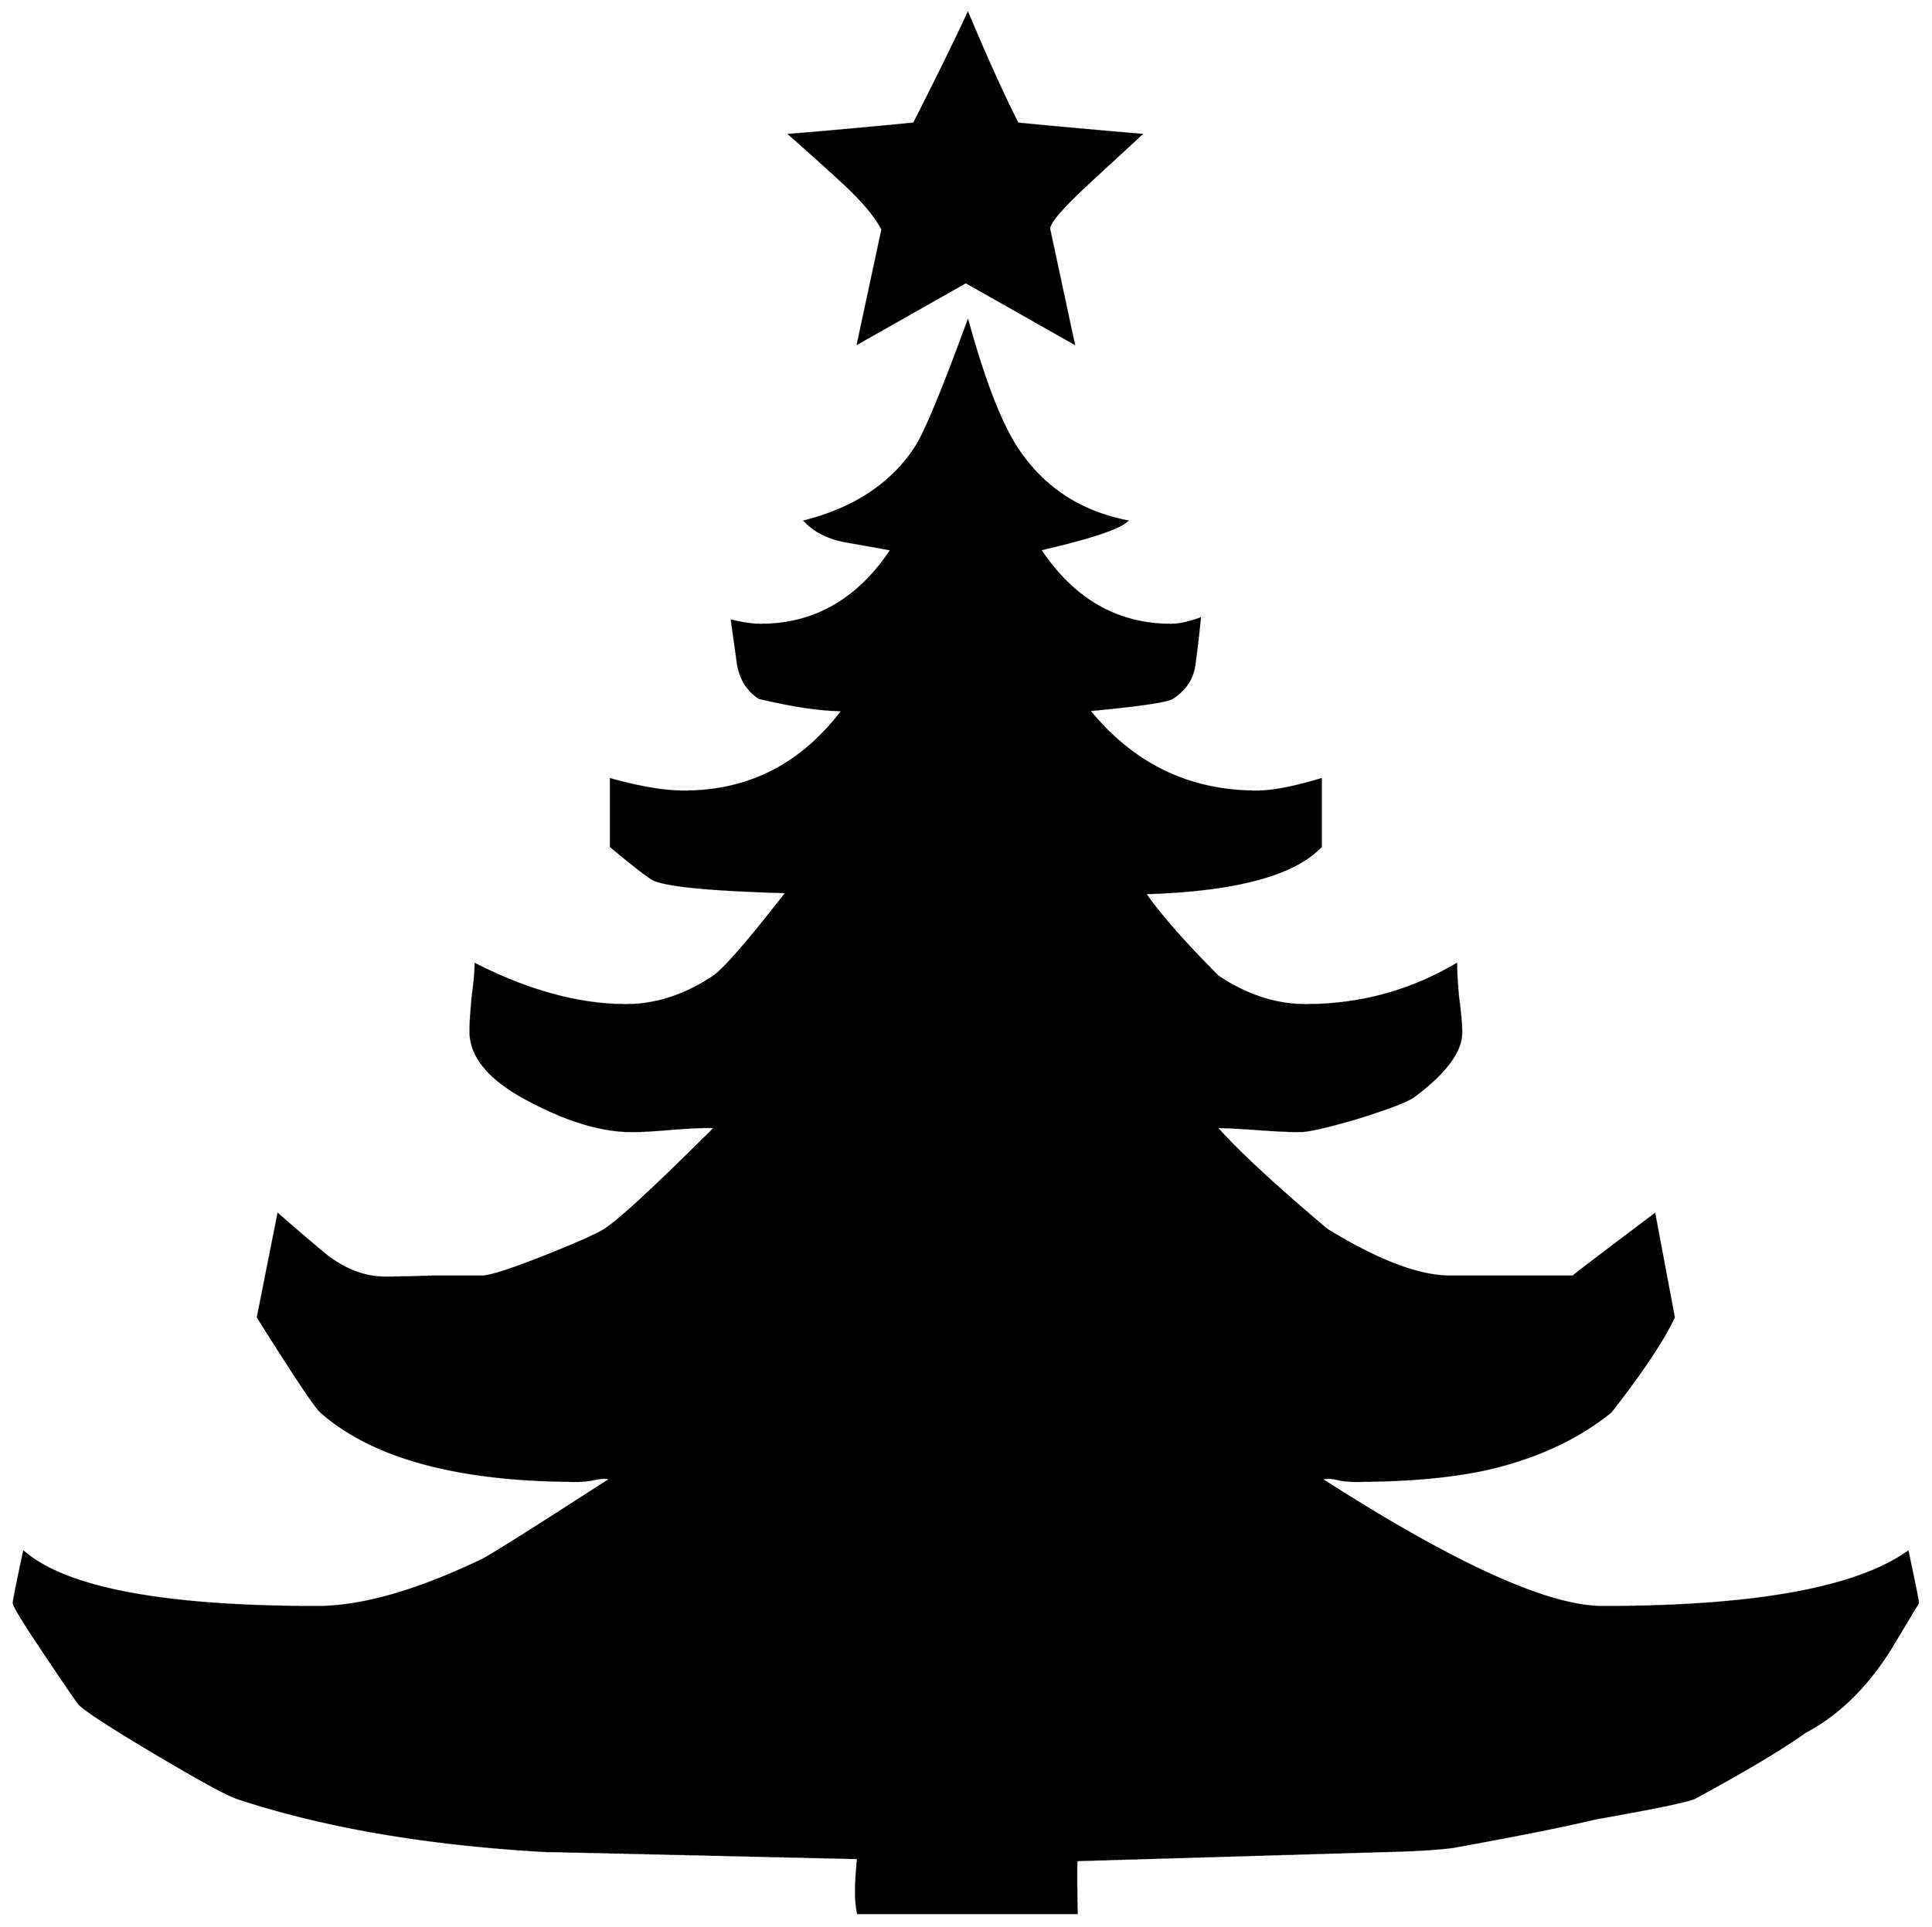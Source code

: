 


\begin{tikzpicture}[y=0.80pt, x=0.80pt, yscale=-1.0, xscale=1.0, inner sep=0pt, outer sep=0pt]
\begin{scope}[shift={(100.0,1701.0)},nonzero rule]
  \path[draw=.,fill=.,line width=1.600pt] (1190.0,-1392.0) ..
    controls (1173.333,-1376.667) and (1156.333,-1361.0) ..
    (1139.0,-1345.0) .. controls (1111.667,-1319.667) and
    (1098.667,-1304.333) .. (1100.0,-1299.0) -- (1124.0,-1187.0) --
    (1018.0,-1247.0) -- (912.0,-1187.0) -- (936.0,-1299.0) ..
    controls (928.667,-1313.0) and (914.667,-1329.333) ..
    (894.0,-1348.0) .. controls (878.0,-1362.667) and
    (861.667,-1377.333) .. (845.0,-1392.0) .. controls
    (871.0,-1394.0) and (911.667,-1397.667) .. (967.0,-1403.0) ..
    controls (990.333,-1449.0) and (1008.0,-1485.0) ..
    (1020.0,-1511.0) .. controls (1039.333,-1465.0) and
    (1055.667,-1429.0) .. (1069.0,-1403.0) .. controls
    (1095.667,-1400.333) and (1136.0,-1396.667) .. (1190.0,-1392.0) --
    cycle(1954.0,52.0) .. controls (1954.0,52.0) and
    (1946.0,65.333) .. (1930.0,92.0) .. controls (1906.0,132.0)
    and (1877.0,161.0) .. (1843.0,179.0) .. controls
    (1819.667,195.667) and (1783.333,217.333) .. (1734.0,244.0) ..
    controls (1726.0,247.333) and (1693.667,254.0) .. (1637.0,264.0)
    .. controls (1606.333,271.333) and (1559.667,280.667) ..
    (1497.0,292.0) .. controls (1481.667,294.0) and (1460.333,295.333)
    .. (1433.0,296.0) -- (1127.0,305.0) .. controls
    (1126.333,307.667) and (1126.333,325.0) .. (1127.0,357.0) --
    (912.0,357.0) .. controls (910.667,351.0) and (910.0,344.0) ..
    (910.0,336.0) .. controls (910.0,328.0) and (910.667,317.0) ..
    (912.0,303.0) .. controls (710.667,298.333) and (608.0,296.0) ..
    (604.0,296.0) .. controls (487.333,289.333) and (386.667,272.0) ..
    (302.0,244.0) .. controls (292.0,240.667) and (265.667,226.333) ..
    (223.0,201.0) .. controls (180.333,175.667) and (155.0,159.333) ..
    (147.0,152.0) .. controls (145.0,150.0) and (131.333,130.0) ..
    (106.0,92.0) .. controls (90.0,68.0) and (82.0,54.667) ..
    (82.0,52.0) .. controls (82.0,50.0) and (85.333,33.333) ..
    (92.0,2.0) .. controls (134.0,38.0) and (230.0,56.0) ..
    (380.0,56.0) .. controls (424.0,56.0) and (478.0,40.667) ..
    (542.0,10.0) .. controls (549.333,6.667) and (591.667,-20.0) ..
    (669.0,-70.0) .. controls (667.667,-70.667) and (665.333,-71.0) ..
    (662.0,-71.0) .. controls (659.333,-71.0) and (655.0,-70.333) ..
    (649.0,-69.0) .. controls (643.667,-68.333) and (639.667,-68.0) ..
    (637.0,-68.0) .. controls (519.667,-68.0) and (435.333,-90.667) ..
    (384.0,-136.0) .. controls (378.667,-140.667) and (358.0,-171.667)
    .. (322.0,-229.0) -- (342.0,-330.0) .. controls
    (358.0,-316.0) and (374.0,-302.333) .. (390.0,-289.0) ..
    controls (408.667,-275.0) and (427.667,-268.0) .. (447.0,-268.0)
    .. controls (457.667,-268.0) and (473.333,-268.333) ..
    (494.0,-269.0) .. controls (515.333,-269.0) and (531.333,-269.0)
    .. (542.0,-269.0) .. controls (550.0,-269.0) and
    (570.0,-275.333) .. (602.0,-288.0) .. controls (634.0,-300.667)
    and (654.333,-309.667) .. (663.0,-315.0) .. controls
    (678.333,-325.0) and (714.667,-358.667) .. (772.0,-416.0) --
    (763.0,-416.0) .. controls (754.333,-416.0) and (742.0,-415.333)
    .. (726.0,-414.0) .. controls (710.0,-412.667) and
    (698.0,-412.0) .. (690.0,-412.0) .. controls (661.333,-412.0)
    and (629.0,-421.333) .. (593.0,-440.0) .. controls
    (551.667,-460.667) and (531.0,-484.0) .. (531.0,-510.0) ..
    controls (531.0,-517.333) and (531.667,-528.333) .. (533.0,-543.0)
    .. controls (535.0,-557.667) and (536.0,-568.667) ..
    (536.0,-576.0) .. controls (588.667,-549.333) and (638.0,-536.0)
    .. (684.0,-536.0) .. controls (713.333,-536.0) and
    (742.0,-545.333) .. (770.0,-564.0) .. controls (780.667,-571.333)
    and (804.667,-599.0) .. (842.0,-647.0) .. controls
    (770.0,-649.0) and (726.667,-653.0) .. (712.0,-659.0) ..
    controls (707.333,-661.0) and (693.0,-672.0) .. (669.0,-692.0)
    -- (669.0,-758.0) .. controls (697.667,-750.0) and
    (721.667,-746.0) .. (741.0,-746.0) .. controls (805.0,-746.0)
    and (857.0,-772.667) .. (897.0,-826.0) .. controls
    (876.333,-826.0) and (849.0,-830.0) .. (815.0,-838.0) ..
    controls (803.667,-845.333) and (796.667,-856.333) .. (794.0,-871.0)
    .. controls (792.0,-885.667) and (790.0,-900.0) ..
    (788.0,-914.0) .. controls (799.333,-911.333) and (808.667,-910.0)
    .. (816.0,-910.0) .. controls (869.333,-910.0) and
    (912.333,-934.667) .. (945.0,-984.0) .. controls (930.333,-986.667)
    and (915.333,-989.333) .. (900.0,-992.0) .. controls
    (882.667,-995.333) and (869.333,-1002.0) .. (860.0,-1012.0) ..
    controls (909.333,-1024.667) and (945.667,-1049.0) ..
    (969.0,-1085.0) .. controls (978.333,-1099.667) and
    (995.333,-1140.667) .. (1020.0,-1208.0) .. controls
    (1036.0,-1150.0) and (1052.0,-1108.667) .. (1068.0,-1084.0) ..
    controls (1093.333,-1045.333) and (1129.333,-1021.333) ..
    (1176.0,-1012.0) .. controls (1168.0,-1004.667) and
    (1139.667,-995.333) .. (1091.0,-984.0) .. controls
    (1123.667,-934.667) and (1166.667,-910.0) .. (1220.0,-910.0) ..
    controls (1227.333,-910.0) and (1236.667,-912.0) ..
    (1248.0,-916.0) .. controls (1246.667,-902.0) and
    (1245.0,-887.667) .. (1243.0,-873.0) .. controls
    (1241.667,-858.333) and (1234.333,-846.667) .. (1221.0,-838.0) ..
    controls (1215.667,-834.667) and (1188.333,-830.667) ..
    (1139.0,-826.0) .. controls (1182.333,-772.667) and
    (1237.333,-746.0) .. (1304.0,-746.0) .. controls
    (1319.333,-746.0) and (1340.333,-750.0) .. (1367.0,-758.0) --
    (1367.0,-692.0) .. controls (1340.333,-664.0) and
    (1282.667,-648.667) .. (1194.0,-646.0) .. controls
    (1208.667,-624.667) and (1232.667,-597.333) .. (1266.0,-564.0) ..
    controls (1294.0,-545.333) and (1322.667,-536.0) ..
    (1352.0,-536.0) .. controls (1405.333,-536.0) and
    (1454.667,-549.333) .. (1500.0,-576.0) .. controls
    (1500.0,-568.667) and (1500.667,-557.667) .. (1502.0,-543.0) ..
    controls (1504.0,-528.333) and (1505.0,-517.0) ..
    (1505.0,-509.0) .. controls (1505.0,-490.333) and
    (1489.333,-469.333) .. (1458.0,-446.0) .. controls
    (1451.333,-441.333) and (1433.0,-434.333) .. (1403.0,-425.0) ..
    controls (1373.667,-416.333) and (1354.667,-412.0) ..
    (1346.0,-412.0) .. controls (1336.667,-412.0) and
    (1322.667,-412.667) .. (1304.0,-414.0) .. controls
    (1286.0,-415.333) and (1272.667,-416.0) .. (1264.0,-416.0) ..
    controls (1286.0,-391.333) and (1322.333,-357.667) ..
    (1373.0,-315.0) .. controls (1423.0,-284.333) and
    (1463.333,-269.0) .. (1494.0,-269.0) -- (1615.0,-269.0) ..
    controls (1614.333,-269.0) and (1641.0,-289.333) ..
    (1695.0,-330.0) -- (1714.0,-229.0) .. controls
    (1703.333,-206.333) and (1682.667,-175.333) .. (1652.0,-136.0) ..
    controls (1620.667,-110.667) and (1582.0,-92.333) ..
    (1536.0,-81.0) .. controls (1500.0,-72.333) and (1454.333,-68.0)
    .. (1399.0,-68.0) .. controls (1396.333,-68.0) and
    (1392.333,-68.333) .. (1387.0,-69.0) .. controls (1381.667,-70.333)
    and (1377.667,-71.0) .. (1375.0,-71.0) .. controls
    (1372.333,-71.0) and (1369.667,-70.667) .. (1367.0,-70.0) ..
    controls (1497.667,14.0) and (1590.0,56.0) .. (1644.0,56.0) ..
    controls (1792.667,56.0) and (1892.667,38.0) .. (1944.0,2.0) ..
    controls (1950.667,33.333) and (1954.0,50.0) .. (1954.0,52.0) --
    cycle;
\end{scope}

\end{tikzpicture}

